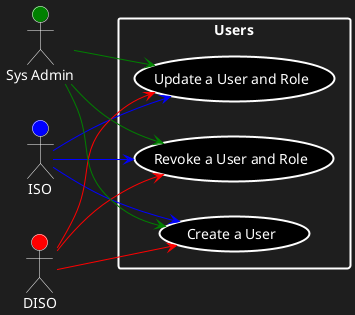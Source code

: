 @startuml
skinparam backgroundColor #1e1e1e
left to right direction
actor "ISO" as iso #blue;text:white;line:white
actor "DISO" as diso #red;text:white;line:white
actor "Sys Admin" as sa #green;text:white;line:white
rectangle Users #text:white;line.bold;line:white {
  usecase "Create a User" as UC1 #black;text:white;line.bold;line:white
  usecase "Update a User and Role" as UC2 #black;text:white;line.bold;line:white
  usecase "Revoke a User and Role" as UC3 #black;text:white;line.bold;line:white
}
iso -[#blue]-> UC1
iso -[#blue]-> UC2
iso -[#blue]-> UC3
diso -[#red]-> UC1
diso -[#red]-> UC2
diso -[#red]-> UC3
sa -[#green]-> UC1
sa -[#green]-> UC2
sa -[#green]-> UC3
@enduml